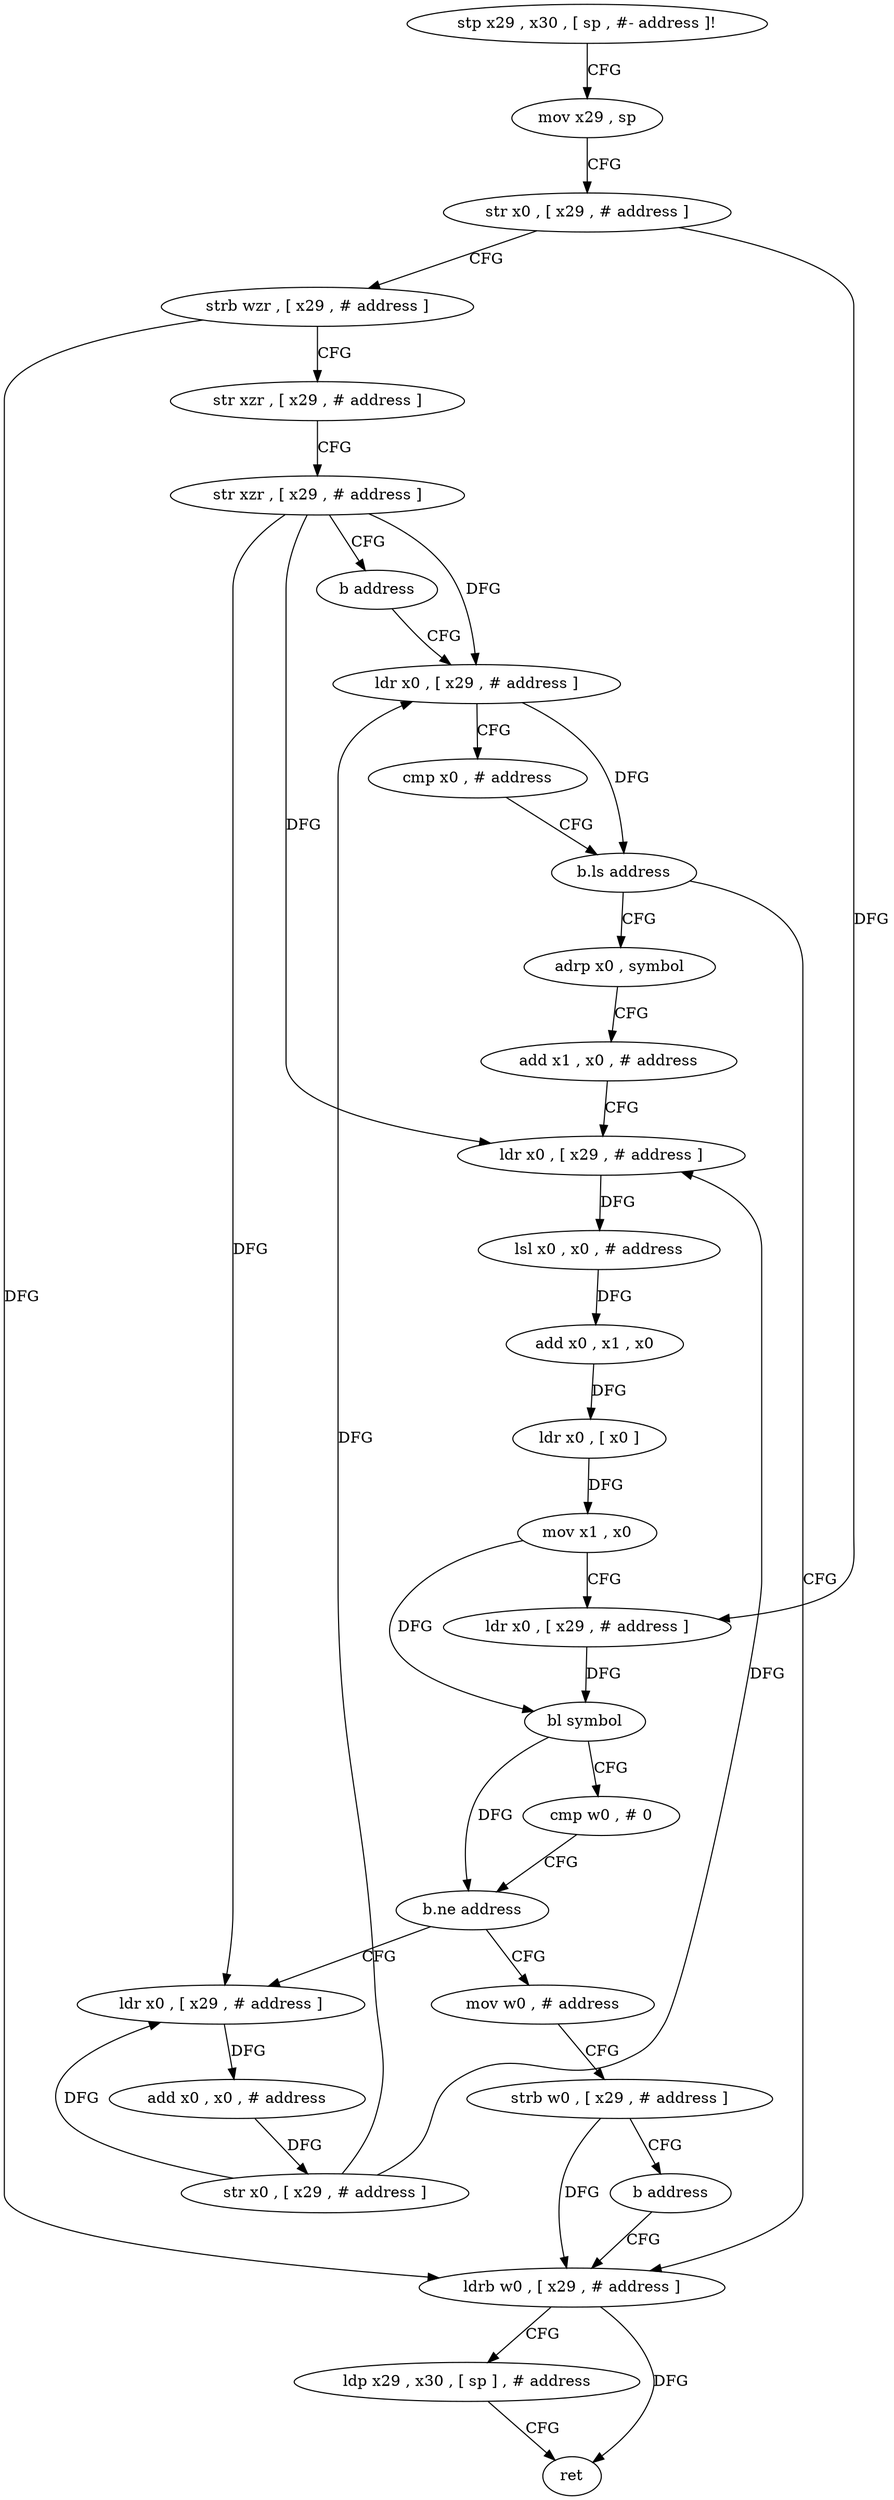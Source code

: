 digraph "func" {
"184820" [label = "stp x29 , x30 , [ sp , #- address ]!" ]
"184824" [label = "mov x29 , sp" ]
"184828" [label = "str x0 , [ x29 , # address ]" ]
"184832" [label = "strb wzr , [ x29 , # address ]" ]
"184836" [label = "str xzr , [ x29 , # address ]" ]
"184840" [label = "str xzr , [ x29 , # address ]" ]
"184844" [label = "b address" ]
"184916" [label = "ldr x0 , [ x29 , # address ]" ]
"184920" [label = "cmp x0 , # address" ]
"184924" [label = "b.ls address" ]
"184848" [label = "adrp x0 , symbol" ]
"184928" [label = "ldrb w0 , [ x29 , # address ]" ]
"184852" [label = "add x1 , x0 , # address" ]
"184856" [label = "ldr x0 , [ x29 , # address ]" ]
"184860" [label = "lsl x0 , x0 , # address" ]
"184864" [label = "add x0 , x1 , x0" ]
"184868" [label = "ldr x0 , [ x0 ]" ]
"184872" [label = "mov x1 , x0" ]
"184876" [label = "ldr x0 , [ x29 , # address ]" ]
"184880" [label = "bl symbol" ]
"184884" [label = "cmp w0 , # 0" ]
"184888" [label = "b.ne address" ]
"184904" [label = "ldr x0 , [ x29 , # address ]" ]
"184892" [label = "mov w0 , # address" ]
"184932" [label = "ldp x29 , x30 , [ sp ] , # address" ]
"184936" [label = "ret" ]
"184908" [label = "add x0 , x0 , # address" ]
"184912" [label = "str x0 , [ x29 , # address ]" ]
"184896" [label = "strb w0 , [ x29 , # address ]" ]
"184900" [label = "b address" ]
"184820" -> "184824" [ label = "CFG" ]
"184824" -> "184828" [ label = "CFG" ]
"184828" -> "184832" [ label = "CFG" ]
"184828" -> "184876" [ label = "DFG" ]
"184832" -> "184836" [ label = "CFG" ]
"184832" -> "184928" [ label = "DFG" ]
"184836" -> "184840" [ label = "CFG" ]
"184840" -> "184844" [ label = "CFG" ]
"184840" -> "184916" [ label = "DFG" ]
"184840" -> "184856" [ label = "DFG" ]
"184840" -> "184904" [ label = "DFG" ]
"184844" -> "184916" [ label = "CFG" ]
"184916" -> "184920" [ label = "CFG" ]
"184916" -> "184924" [ label = "DFG" ]
"184920" -> "184924" [ label = "CFG" ]
"184924" -> "184848" [ label = "CFG" ]
"184924" -> "184928" [ label = "CFG" ]
"184848" -> "184852" [ label = "CFG" ]
"184928" -> "184932" [ label = "CFG" ]
"184928" -> "184936" [ label = "DFG" ]
"184852" -> "184856" [ label = "CFG" ]
"184856" -> "184860" [ label = "DFG" ]
"184860" -> "184864" [ label = "DFG" ]
"184864" -> "184868" [ label = "DFG" ]
"184868" -> "184872" [ label = "DFG" ]
"184872" -> "184876" [ label = "CFG" ]
"184872" -> "184880" [ label = "DFG" ]
"184876" -> "184880" [ label = "DFG" ]
"184880" -> "184884" [ label = "CFG" ]
"184880" -> "184888" [ label = "DFG" ]
"184884" -> "184888" [ label = "CFG" ]
"184888" -> "184904" [ label = "CFG" ]
"184888" -> "184892" [ label = "CFG" ]
"184904" -> "184908" [ label = "DFG" ]
"184892" -> "184896" [ label = "CFG" ]
"184932" -> "184936" [ label = "CFG" ]
"184908" -> "184912" [ label = "DFG" ]
"184912" -> "184916" [ label = "DFG" ]
"184912" -> "184856" [ label = "DFG" ]
"184912" -> "184904" [ label = "DFG" ]
"184896" -> "184900" [ label = "CFG" ]
"184896" -> "184928" [ label = "DFG" ]
"184900" -> "184928" [ label = "CFG" ]
}
